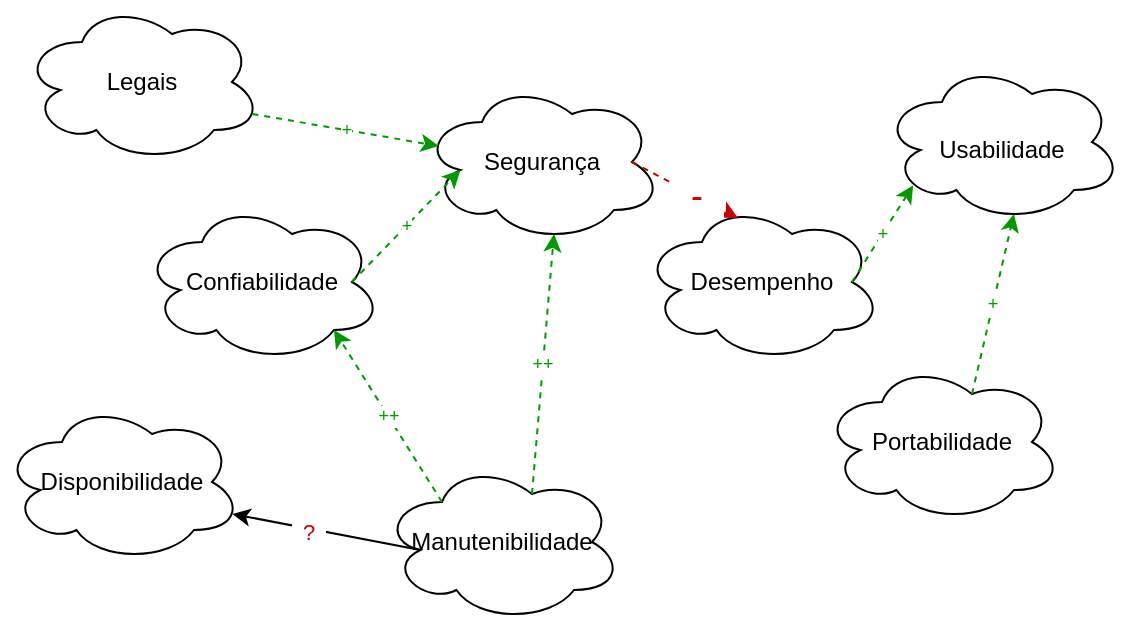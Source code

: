 <mxfile version="17.0.0" type="device"><diagram id="89TD7njP3Q9Vd3falq3u" name="Page-1"><mxGraphModel dx="1108" dy="429" grid="1" gridSize="10" guides="1" tooltips="1" connect="1" arrows="1" fold="1" page="1" pageScale="1" pageWidth="827" pageHeight="1169" math="0" shadow="0"><root><mxCell id="0"/><mxCell id="1" parent="0"/><mxCell id="JSIUdYUDSMSWj-UqJtRi-42" value="&lt;font color=&quot;#000000&quot; style=&quot;font-size: 12px&quot;&gt;Usabilidade&lt;/font&gt;" style="ellipse;shape=cloud;whiteSpace=wrap;html=1;imageBorder=none;labelBackgroundColor=none;fontSize=24;fontColor=#007FFF;strokeColor=#000000;fillColor=none;" vertex="1" parent="1"><mxGeometry x="470" y="60" width="120" height="80" as="geometry"/></mxCell><mxCell id="JSIUdYUDSMSWj-UqJtRi-43" value="Confiabilidade" style="ellipse;shape=cloud;whiteSpace=wrap;html=1;imageBorder=none;labelBackgroundColor=none;fontSize=12;fontColor=#000000;strokeColor=#000000;fillColor=none;" vertex="1" parent="1"><mxGeometry x="100" y="130" width="120" height="80" as="geometry"/></mxCell><mxCell id="JSIUdYUDSMSWj-UqJtRi-44" value="Desempenho" style="ellipse;shape=cloud;whiteSpace=wrap;html=1;imageBorder=none;labelBackgroundColor=none;fontSize=12;fontColor=#000000;strokeColor=#000000;fillColor=none;" vertex="1" parent="1"><mxGeometry x="350" y="130" width="120" height="80" as="geometry"/></mxCell><mxCell id="JSIUdYUDSMSWj-UqJtRi-45" value="Segurança" style="ellipse;shape=cloud;whiteSpace=wrap;html=1;imageBorder=none;labelBackgroundColor=none;fontSize=12;fontColor=#000000;strokeColor=#000000;fillColor=none;" vertex="1" parent="1"><mxGeometry x="240" y="70" width="120" height="80" as="geometry"/></mxCell><mxCell id="JSIUdYUDSMSWj-UqJtRi-51" value="Portabilidade" style="ellipse;shape=cloud;whiteSpace=wrap;html=1;imageBorder=none;labelBackgroundColor=none;fontSize=12;fontColor=#000000;strokeColor=#000000;fillColor=none;" vertex="1" parent="1"><mxGeometry x="440" y="210" width="120" height="80" as="geometry"/></mxCell><mxCell id="JSIUdYUDSMSWj-UqJtRi-52" value="Disponibilidade" style="ellipse;shape=cloud;whiteSpace=wrap;html=1;imageBorder=none;labelBackgroundColor=none;fontSize=12;fontColor=#000000;strokeColor=#000000;fillColor=none;" vertex="1" parent="1"><mxGeometry x="30" y="230" width="120" height="80" as="geometry"/></mxCell><mxCell id="JSIUdYUDSMSWj-UqJtRi-53" value="Legais" style="ellipse;shape=cloud;whiteSpace=wrap;html=1;imageBorder=none;labelBackgroundColor=none;fontSize=12;fontColor=#000000;strokeColor=#000000;fillColor=none;" vertex="1" parent="1"><mxGeometry x="40" y="30" width="120" height="80" as="geometry"/></mxCell><mxCell id="JSIUdYUDSMSWj-UqJtRi-58" value="&lt;font color=&quot;#009900&quot;&gt;+&lt;/font&gt;" style="endArrow=classic;html=1;rounded=0;fontSize=9;fontColor=#000000;dashed=1;strokeColor=#009900;entryX=0.16;entryY=0.55;entryDx=0;entryDy=0;entryPerimeter=0;exitX=0.875;exitY=0.5;exitDx=0;exitDy=0;exitPerimeter=0;" edge="1" parent="1" source="JSIUdYUDSMSWj-UqJtRi-43" target="JSIUdYUDSMSWj-UqJtRi-45"><mxGeometry relative="1" as="geometry"><mxPoint x="180" y="130" as="sourcePoint"/><mxPoint x="280" y="130" as="targetPoint"/></mxGeometry></mxCell><mxCell id="JSIUdYUDSMSWj-UqJtRi-60" value="Manutenibilidade" style="ellipse;shape=cloud;whiteSpace=wrap;html=1;imageBorder=none;labelBackgroundColor=none;fontSize=12;fontColor=#000000;strokeColor=#000000;fillColor=none;" vertex="1" parent="1"><mxGeometry x="220" y="260" width="120" height="80" as="geometry"/></mxCell><mxCell id="JSIUdYUDSMSWj-UqJtRi-61" value="&lt;font color=&quot;#009900&quot;&gt;+&lt;/font&gt;" style="endArrow=classic;html=1;rounded=0;fontSize=9;fontColor=#000000;dashed=1;strokeColor=#009900;entryX=0.55;entryY=0.95;entryDx=0;entryDy=0;entryPerimeter=0;exitX=0.625;exitY=0.2;exitDx=0;exitDy=0;exitPerimeter=0;" edge="1" parent="1" source="JSIUdYUDSMSWj-UqJtRi-51" target="JSIUdYUDSMSWj-UqJtRi-42"><mxGeometry relative="1" as="geometry"><mxPoint x="610" y="180" as="sourcePoint"/><mxPoint x="620" y="70" as="targetPoint"/></mxGeometry></mxCell><mxCell id="JSIUdYUDSMSWj-UqJtRi-62" value="&lt;font style=&quot;font-size: 18px&quot; color=&quot;#cc0000&quot;&gt;&amp;nbsp; -&amp;nbsp;&amp;nbsp;&lt;/font&gt;" style="endArrow=classic;html=1;rounded=0;fontSize=9;fontColor=#000000;dashed=1;strokeColor=#CC0000;entryX=0.4;entryY=0.1;entryDx=0;entryDy=0;entryPerimeter=0;exitX=0.875;exitY=0.5;exitDx=0;exitDy=0;exitPerimeter=0;" edge="1" parent="1" source="JSIUdYUDSMSWj-UqJtRi-45" target="JSIUdYUDSMSWj-UqJtRi-44"><mxGeometry x="0.2" relative="1" as="geometry"><mxPoint x="360" y="110" as="sourcePoint"/><mxPoint x="460" y="110" as="targetPoint"/><mxPoint as="offset"/></mxGeometry></mxCell><mxCell id="JSIUdYUDSMSWj-UqJtRi-64" value="&lt;font color=&quot;#009900&quot;&gt;+&lt;/font&gt;" style="endArrow=classic;html=1;rounded=0;fontSize=9;fontColor=#000000;dashed=1;strokeColor=#009900;entryX=0.13;entryY=0.77;entryDx=0;entryDy=0;entryPerimeter=0;exitX=0.875;exitY=0.5;exitDx=0;exitDy=0;exitPerimeter=0;" edge="1" parent="1" source="JSIUdYUDSMSWj-UqJtRi-44" target="JSIUdYUDSMSWj-UqJtRi-42"><mxGeometry relative="1" as="geometry"><mxPoint x="470" y="170" as="sourcePoint"/><mxPoint x="570" y="170" as="targetPoint"/></mxGeometry></mxCell><mxCell id="JSIUdYUDSMSWj-UqJtRi-68" value="&lt;font style=&quot;font-size: 18px&quot; color=&quot;#cc0000&quot;&gt;&amp;nbsp;&lt;/font&gt;&lt;font style=&quot;font-size: 11px&quot; color=&quot;#cc0000&quot;&gt;?&lt;/font&gt;&lt;font style=&quot;font-size: 18px&quot; color=&quot;#cc0000&quot;&gt;&amp;nbsp;&lt;/font&gt;" style="endArrow=classic;html=1;rounded=0;fontSize=9;fontColor=#000000;strokeColor=#000000;exitX=0.16;exitY=0.55;exitDx=0;exitDy=0;exitPerimeter=0;entryX=0.96;entryY=0.7;entryDx=0;entryDy=0;entryPerimeter=0;" edge="1" parent="1" source="JSIUdYUDSMSWj-UqJtRi-60" target="JSIUdYUDSMSWj-UqJtRi-52"><mxGeometry x="0.2" relative="1" as="geometry"><mxPoint x="120" y="300" as="sourcePoint"/><mxPoint x="120" y="300" as="targetPoint"/><mxPoint as="offset"/></mxGeometry></mxCell><mxCell id="JSIUdYUDSMSWj-UqJtRi-69" value="&lt;font color=&quot;#009900&quot;&gt;+&lt;/font&gt;" style="endArrow=classic;html=1;rounded=0;fontSize=9;fontColor=#000000;dashed=1;strokeColor=#009900;entryX=0.07;entryY=0.4;entryDx=0;entryDy=0;entryPerimeter=0;exitX=0.96;exitY=0.7;exitDx=0;exitDy=0;exitPerimeter=0;" edge="1" parent="1" source="JSIUdYUDSMSWj-UqJtRi-53" target="JSIUdYUDSMSWj-UqJtRi-45"><mxGeometry relative="1" as="geometry"><mxPoint x="140" y="80" as="sourcePoint"/><mxPoint x="240" y="80" as="targetPoint"/></mxGeometry></mxCell><mxCell id="JSIUdYUDSMSWj-UqJtRi-70" value="&lt;font color=&quot;#009900&quot;&gt;++&lt;/font&gt;" style="endArrow=classic;html=1;rounded=0;fontSize=9;fontColor=#000000;dashed=1;strokeColor=#009900;exitX=0.625;exitY=0.2;exitDx=0;exitDy=0;exitPerimeter=0;entryX=0.55;entryY=0.95;entryDx=0;entryDy=0;entryPerimeter=0;" edge="1" parent="1" source="JSIUdYUDSMSWj-UqJtRi-60" target="JSIUdYUDSMSWj-UqJtRi-45"><mxGeometry relative="1" as="geometry"><mxPoint x="280" y="160" as="sourcePoint"/><mxPoint x="280" y="160" as="targetPoint"/></mxGeometry></mxCell><mxCell id="JSIUdYUDSMSWj-UqJtRi-71" value="&lt;font color=&quot;#009900&quot;&gt;++&lt;/font&gt;" style="endArrow=classic;html=1;rounded=0;fontSize=9;fontColor=#000000;dashed=1;strokeColor=#009900;exitX=0.25;exitY=0.25;exitDx=0;exitDy=0;exitPerimeter=0;entryX=0.8;entryY=0.8;entryDx=0;entryDy=0;entryPerimeter=0;" edge="1" parent="1" source="JSIUdYUDSMSWj-UqJtRi-60" target="JSIUdYUDSMSWj-UqJtRi-43"><mxGeometry relative="1" as="geometry"><mxPoint x="280" y="160" as="sourcePoint"/><mxPoint x="280" y="160" as="targetPoint"/></mxGeometry></mxCell></root></mxGraphModel></diagram></mxfile>